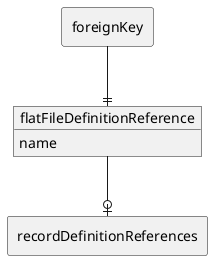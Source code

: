 @startuml
allowmixing
skinparam linetype ortho

rectangle "foreignKey" as p1
rectangle "recordDefinitionReferences" as c1
object "flatFileDefinitionReference" as e
e : name
p1 --|| e
e --o| c1
@enduml